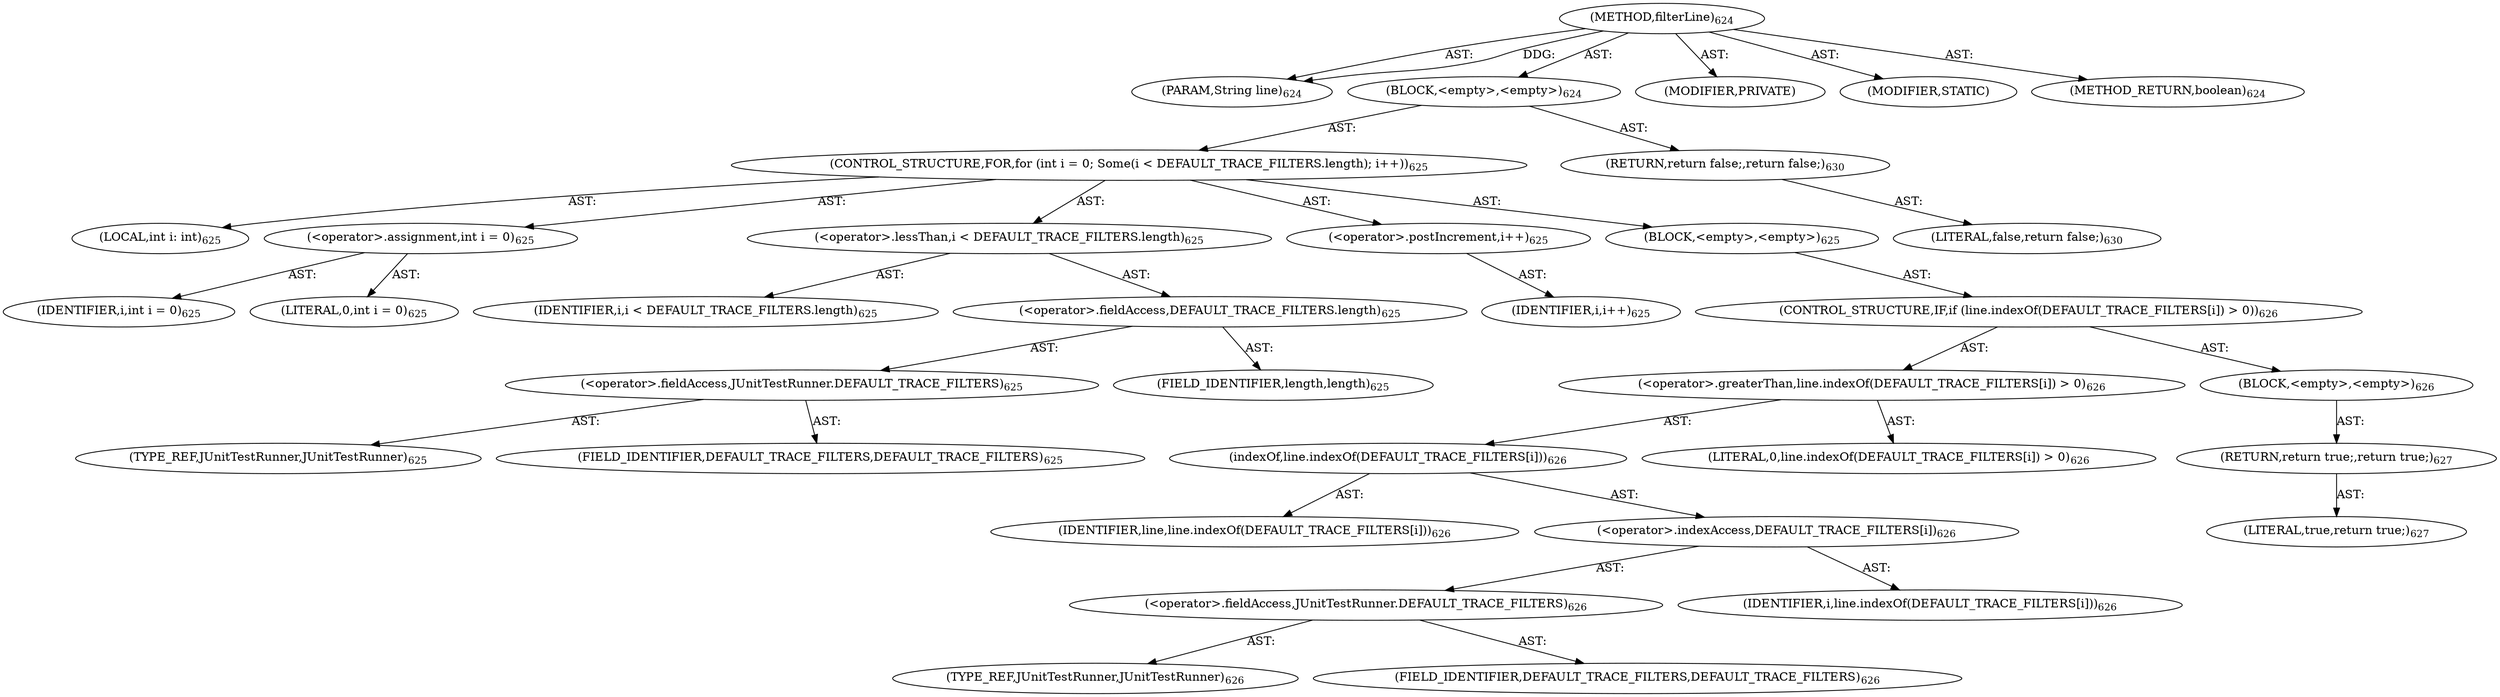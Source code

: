 digraph "filterLine" {  
"111669149722" [label = <(METHOD,filterLine)<SUB>624</SUB>> ]
"115964117057" [label = <(PARAM,String line)<SUB>624</SUB>> ]
"25769803867" [label = <(BLOCK,&lt;empty&gt;,&lt;empty&gt;)<SUB>624</SUB>> ]
"47244640314" [label = <(CONTROL_STRUCTURE,FOR,for (int i = 0; Some(i &lt; DEFAULT_TRACE_FILTERS.length); i++))<SUB>625</SUB>> ]
"94489280553" [label = <(LOCAL,int i: int)<SUB>625</SUB>> ]
"30064771472" [label = <(&lt;operator&gt;.assignment,int i = 0)<SUB>625</SUB>> ]
"68719477072" [label = <(IDENTIFIER,i,int i = 0)<SUB>625</SUB>> ]
"90194313288" [label = <(LITERAL,0,int i = 0)<SUB>625</SUB>> ]
"30064771473" [label = <(&lt;operator&gt;.lessThan,i &lt; DEFAULT_TRACE_FILTERS.length)<SUB>625</SUB>> ]
"68719477073" [label = <(IDENTIFIER,i,i &lt; DEFAULT_TRACE_FILTERS.length)<SUB>625</SUB>> ]
"30064771474" [label = <(&lt;operator&gt;.fieldAccess,DEFAULT_TRACE_FILTERS.length)<SUB>625</SUB>> ]
"30064771475" [label = <(&lt;operator&gt;.fieldAccess,JUnitTestRunner.DEFAULT_TRACE_FILTERS)<SUB>625</SUB>> ]
"180388626451" [label = <(TYPE_REF,JUnitTestRunner,JUnitTestRunner)<SUB>625</SUB>> ]
"55834574948" [label = <(FIELD_IDENTIFIER,DEFAULT_TRACE_FILTERS,DEFAULT_TRACE_FILTERS)<SUB>625</SUB>> ]
"55834574949" [label = <(FIELD_IDENTIFIER,length,length)<SUB>625</SUB>> ]
"30064771476" [label = <(&lt;operator&gt;.postIncrement,i++)<SUB>625</SUB>> ]
"68719477074" [label = <(IDENTIFIER,i,i++)<SUB>625</SUB>> ]
"25769803868" [label = <(BLOCK,&lt;empty&gt;,&lt;empty&gt;)<SUB>625</SUB>> ]
"47244640315" [label = <(CONTROL_STRUCTURE,IF,if (line.indexOf(DEFAULT_TRACE_FILTERS[i]) &gt; 0))<SUB>626</SUB>> ]
"30064771477" [label = <(&lt;operator&gt;.greaterThan,line.indexOf(DEFAULT_TRACE_FILTERS[i]) &gt; 0)<SUB>626</SUB>> ]
"30064771478" [label = <(indexOf,line.indexOf(DEFAULT_TRACE_FILTERS[i]))<SUB>626</SUB>> ]
"68719477075" [label = <(IDENTIFIER,line,line.indexOf(DEFAULT_TRACE_FILTERS[i]))<SUB>626</SUB>> ]
"30064771479" [label = <(&lt;operator&gt;.indexAccess,DEFAULT_TRACE_FILTERS[i])<SUB>626</SUB>> ]
"30064771480" [label = <(&lt;operator&gt;.fieldAccess,JUnitTestRunner.DEFAULT_TRACE_FILTERS)<SUB>626</SUB>> ]
"180388626452" [label = <(TYPE_REF,JUnitTestRunner,JUnitTestRunner)<SUB>626</SUB>> ]
"55834574950" [label = <(FIELD_IDENTIFIER,DEFAULT_TRACE_FILTERS,DEFAULT_TRACE_FILTERS)<SUB>626</SUB>> ]
"68719477076" [label = <(IDENTIFIER,i,line.indexOf(DEFAULT_TRACE_FILTERS[i]))<SUB>626</SUB>> ]
"90194313289" [label = <(LITERAL,0,line.indexOf(DEFAULT_TRACE_FILTERS[i]) &gt; 0)<SUB>626</SUB>> ]
"25769803869" [label = <(BLOCK,&lt;empty&gt;,&lt;empty&gt;)<SUB>626</SUB>> ]
"146028888070" [label = <(RETURN,return true;,return true;)<SUB>627</SUB>> ]
"90194313290" [label = <(LITERAL,true,return true;)<SUB>627</SUB>> ]
"146028888071" [label = <(RETURN,return false;,return false;)<SUB>630</SUB>> ]
"90194313291" [label = <(LITERAL,false,return false;)<SUB>630</SUB>> ]
"133143986253" [label = <(MODIFIER,PRIVATE)> ]
"133143986254" [label = <(MODIFIER,STATIC)> ]
"128849018906" [label = <(METHOD_RETURN,boolean)<SUB>624</SUB>> ]
  "111669149722" -> "115964117057"  [ label = "AST: "] 
  "111669149722" -> "25769803867"  [ label = "AST: "] 
  "111669149722" -> "133143986253"  [ label = "AST: "] 
  "111669149722" -> "133143986254"  [ label = "AST: "] 
  "111669149722" -> "128849018906"  [ label = "AST: "] 
  "25769803867" -> "47244640314"  [ label = "AST: "] 
  "25769803867" -> "146028888071"  [ label = "AST: "] 
  "47244640314" -> "94489280553"  [ label = "AST: "] 
  "47244640314" -> "30064771472"  [ label = "AST: "] 
  "47244640314" -> "30064771473"  [ label = "AST: "] 
  "47244640314" -> "30064771476"  [ label = "AST: "] 
  "47244640314" -> "25769803868"  [ label = "AST: "] 
  "30064771472" -> "68719477072"  [ label = "AST: "] 
  "30064771472" -> "90194313288"  [ label = "AST: "] 
  "30064771473" -> "68719477073"  [ label = "AST: "] 
  "30064771473" -> "30064771474"  [ label = "AST: "] 
  "30064771474" -> "30064771475"  [ label = "AST: "] 
  "30064771474" -> "55834574949"  [ label = "AST: "] 
  "30064771475" -> "180388626451"  [ label = "AST: "] 
  "30064771475" -> "55834574948"  [ label = "AST: "] 
  "30064771476" -> "68719477074"  [ label = "AST: "] 
  "25769803868" -> "47244640315"  [ label = "AST: "] 
  "47244640315" -> "30064771477"  [ label = "AST: "] 
  "47244640315" -> "25769803869"  [ label = "AST: "] 
  "30064771477" -> "30064771478"  [ label = "AST: "] 
  "30064771477" -> "90194313289"  [ label = "AST: "] 
  "30064771478" -> "68719477075"  [ label = "AST: "] 
  "30064771478" -> "30064771479"  [ label = "AST: "] 
  "30064771479" -> "30064771480"  [ label = "AST: "] 
  "30064771479" -> "68719477076"  [ label = "AST: "] 
  "30064771480" -> "180388626452"  [ label = "AST: "] 
  "30064771480" -> "55834574950"  [ label = "AST: "] 
  "25769803869" -> "146028888070"  [ label = "AST: "] 
  "146028888070" -> "90194313290"  [ label = "AST: "] 
  "146028888071" -> "90194313291"  [ label = "AST: "] 
  "111669149722" -> "115964117057"  [ label = "DDG: "] 
}
